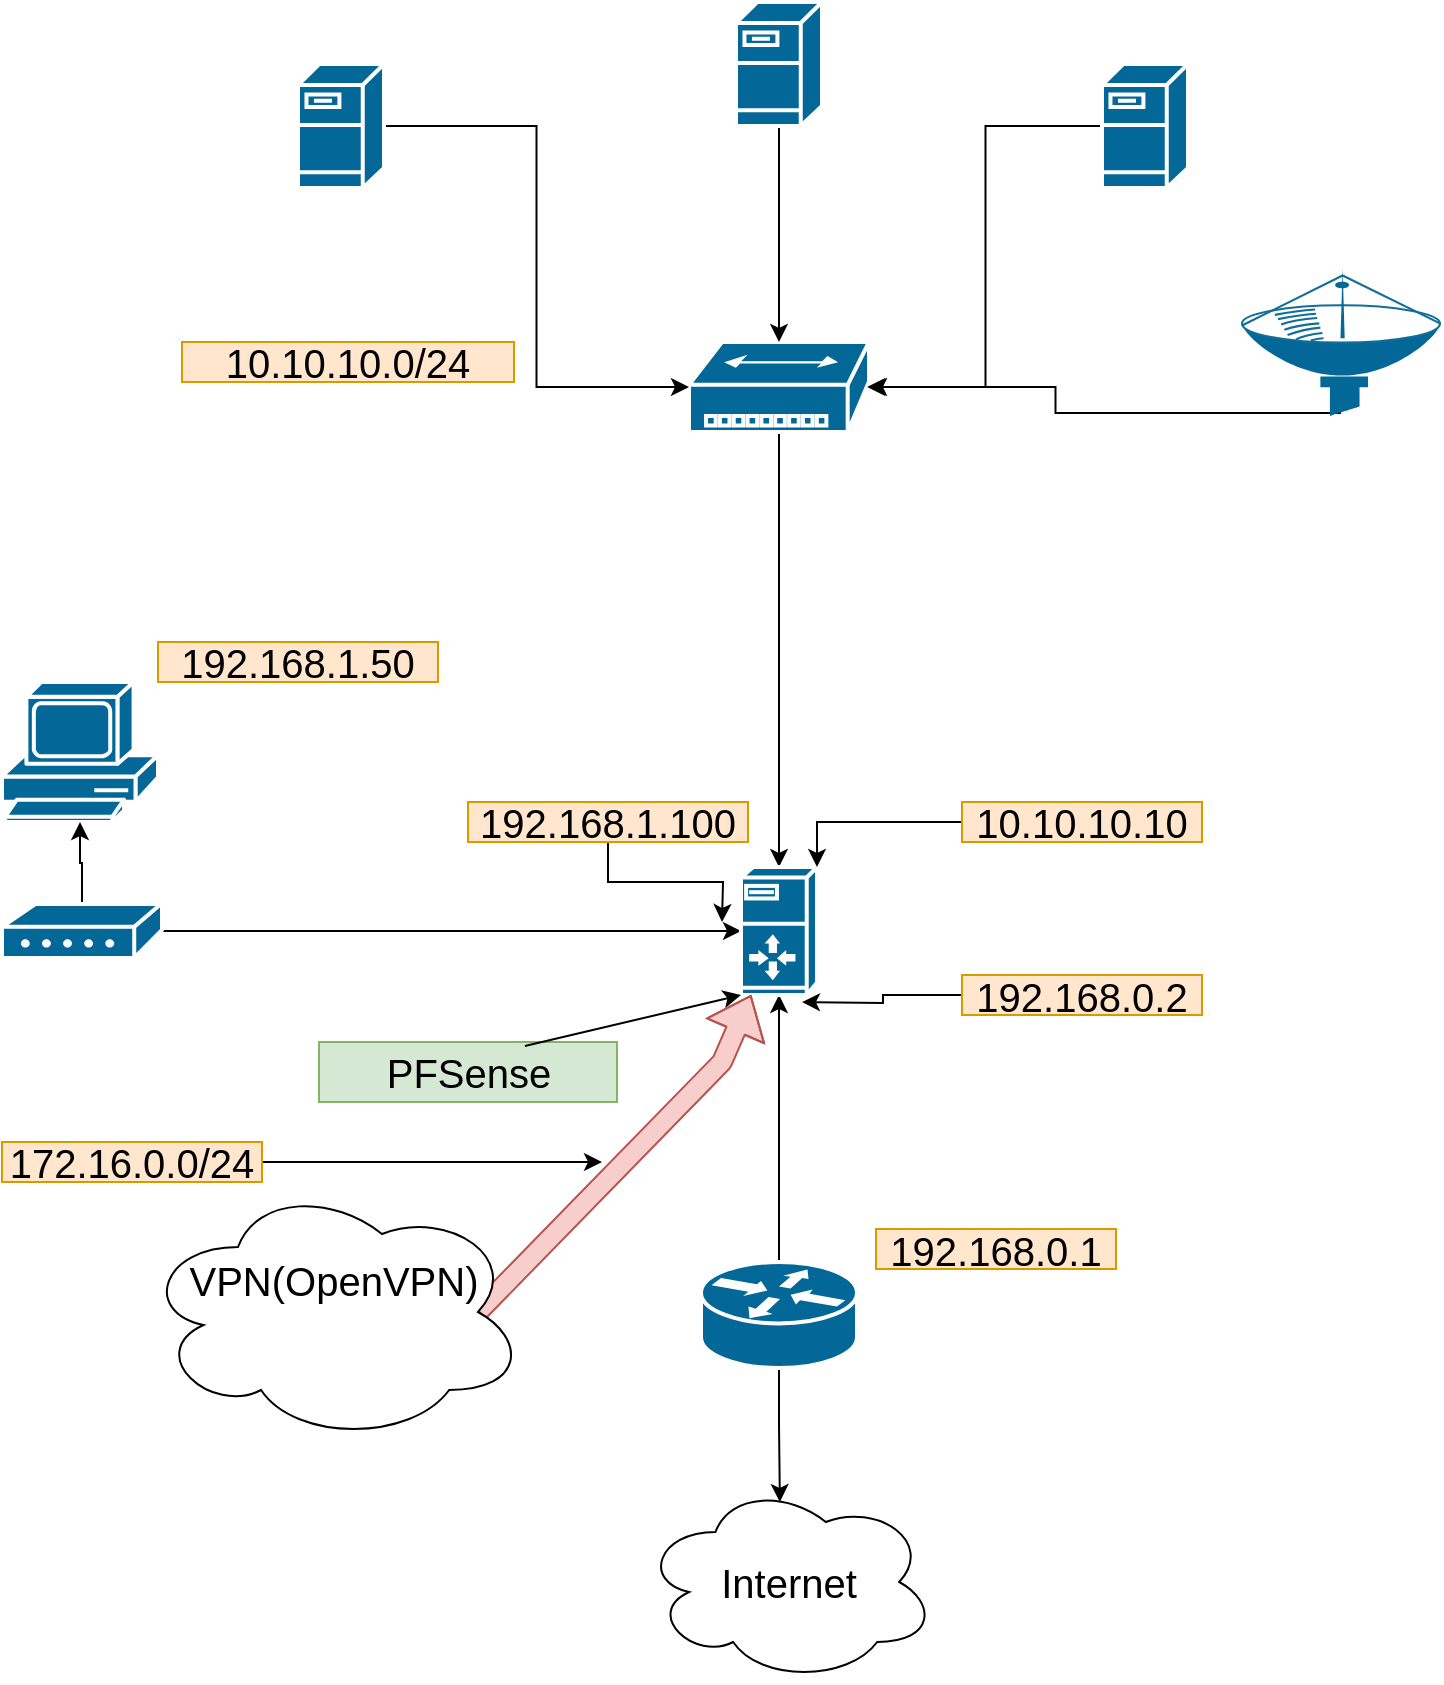 <mxfile version="12.1.0" type="github" pages="1"><diagram id="z3nB3-CVnNLrTgpWO6LH" name="Page-1"><mxGraphModel dx="1315" dy="1035" grid="1" gridSize="10" guides="1" tooltips="1" connect="1" arrows="1" fold="1" page="1" pageScale="1" pageWidth="827" pageHeight="1169" math="0" shadow="0"><root><mxCell id="0"/><mxCell id="1" parent="0"/><mxCell id="9zyVkoGVUjNl_GkDThW4-1" value="" style="shape=mxgraph.cisco.computers_and_peripherals.pc;html=1;pointerEvents=1;dashed=0;fillColor=#036897;strokeColor=#ffffff;strokeWidth=2;verticalLabelPosition=bottom;verticalAlign=top;align=center;outlineConnect=0;" vertex="1" parent="1"><mxGeometry x="40" y="390" width="78" height="70" as="geometry"/></mxCell><mxCell id="9zyVkoGVUjNl_GkDThW4-30" style="edgeStyle=orthogonalEdgeStyle;rounded=0;orthogonalLoop=1;jettySize=auto;html=1;entryX=0.5;entryY=0;entryDx=0;entryDy=0;entryPerimeter=0;fontSize=20;" edge="1" parent="1" source="9zyVkoGVUjNl_GkDThW4-3" target="9zyVkoGVUjNl_GkDThW4-24"><mxGeometry relative="1" as="geometry"/></mxCell><mxCell id="9zyVkoGVUjNl_GkDThW4-3" value="" style="shape=mxgraph.cisco.hubs_and_gateways.small_hub;html=1;pointerEvents=1;dashed=0;fillColor=#036897;strokeColor=#ffffff;strokeWidth=2;verticalLabelPosition=bottom;verticalAlign=top;align=center;outlineConnect=0;" vertex="1" parent="1"><mxGeometry x="383.5" y="220" width="90" height="45" as="geometry"/></mxCell><mxCell id="9zyVkoGVUjNl_GkDThW4-12" style="edgeStyle=orthogonalEdgeStyle;rounded=0;orthogonalLoop=1;jettySize=auto;html=1;" edge="1" parent="1" source="9zyVkoGVUjNl_GkDThW4-4" target="9zyVkoGVUjNl_GkDThW4-1"><mxGeometry relative="1" as="geometry"/></mxCell><mxCell id="9zyVkoGVUjNl_GkDThW4-29" style="edgeStyle=orthogonalEdgeStyle;rounded=0;orthogonalLoop=1;jettySize=auto;html=1;fontSize=20;entryX=0;entryY=0.5;entryDx=0;entryDy=0;entryPerimeter=0;" edge="1" parent="1" source="9zyVkoGVUjNl_GkDThW4-4" target="9zyVkoGVUjNl_GkDThW4-24"><mxGeometry relative="1" as="geometry"><mxPoint x="390" y="514.5" as="targetPoint"/></mxGeometry></mxCell><mxCell id="9zyVkoGVUjNl_GkDThW4-4" value="" style="shape=mxgraph.cisco.modems_and_phones.modem;html=1;pointerEvents=1;dashed=0;fillColor=#036897;strokeColor=#ffffff;strokeWidth=2;verticalLabelPosition=bottom;verticalAlign=top;align=center;outlineConnect=0;" vertex="1" parent="1"><mxGeometry x="40" y="501" width="80" height="27" as="geometry"/></mxCell><mxCell id="9zyVkoGVUjNl_GkDThW4-9" style="edgeStyle=orthogonalEdgeStyle;rounded=0;orthogonalLoop=1;jettySize=auto;html=1;entryX=0;entryY=0.5;entryDx=0;entryDy=0;entryPerimeter=0;" edge="1" parent="1" source="9zyVkoGVUjNl_GkDThW4-5" target="9zyVkoGVUjNl_GkDThW4-3"><mxGeometry relative="1" as="geometry"/></mxCell><mxCell id="9zyVkoGVUjNl_GkDThW4-5" value="" style="shape=mxgraph.cisco.servers.fileserver;html=1;pointerEvents=1;dashed=0;fillColor=#036897;strokeColor=#ffffff;strokeWidth=2;verticalLabelPosition=bottom;verticalAlign=top;align=center;outlineConnect=0;" vertex="1" parent="1"><mxGeometry x="188" y="81" width="43" height="62" as="geometry"/></mxCell><mxCell id="9zyVkoGVUjNl_GkDThW4-10" style="edgeStyle=orthogonalEdgeStyle;rounded=0;orthogonalLoop=1;jettySize=auto;html=1;entryX=0.5;entryY=0;entryDx=0;entryDy=0;entryPerimeter=0;" edge="1" parent="1" source="9zyVkoGVUjNl_GkDThW4-6" target="9zyVkoGVUjNl_GkDThW4-3"><mxGeometry relative="1" as="geometry"/></mxCell><mxCell id="9zyVkoGVUjNl_GkDThW4-6" value="" style="shape=mxgraph.cisco.servers.fileserver;html=1;pointerEvents=1;dashed=0;fillColor=#036897;strokeColor=#ffffff;strokeWidth=2;verticalLabelPosition=bottom;verticalAlign=top;align=center;outlineConnect=0;" vertex="1" parent="1"><mxGeometry x="407" y="50" width="43" height="62" as="geometry"/></mxCell><mxCell id="9zyVkoGVUjNl_GkDThW4-11" style="edgeStyle=orthogonalEdgeStyle;rounded=0;orthogonalLoop=1;jettySize=auto;html=1;entryX=0.99;entryY=0.5;entryDx=0;entryDy=0;entryPerimeter=0;" edge="1" parent="1" source="9zyVkoGVUjNl_GkDThW4-7" target="9zyVkoGVUjNl_GkDThW4-3"><mxGeometry relative="1" as="geometry"/></mxCell><mxCell id="9zyVkoGVUjNl_GkDThW4-7" value="" style="shape=mxgraph.cisco.servers.fileserver;html=1;pointerEvents=1;dashed=0;fillColor=#036897;strokeColor=#ffffff;strokeWidth=2;verticalLabelPosition=bottom;verticalAlign=top;align=center;outlineConnect=0;" vertex="1" parent="1"><mxGeometry x="590" y="81" width="43" height="62" as="geometry"/></mxCell><mxCell id="9zyVkoGVUjNl_GkDThW4-27" style="edgeStyle=orthogonalEdgeStyle;rounded=0;orthogonalLoop=1;jettySize=auto;html=1;entryX=0.5;entryY=1;entryDx=0;entryDy=0;entryPerimeter=0;fontSize=20;" edge="1" parent="1" source="9zyVkoGVUjNl_GkDThW4-14" target="9zyVkoGVUjNl_GkDThW4-24"><mxGeometry relative="1" as="geometry"/></mxCell><mxCell id="9zyVkoGVUjNl_GkDThW4-28" style="edgeStyle=orthogonalEdgeStyle;rounded=0;orthogonalLoop=1;jettySize=auto;html=1;exitX=0.5;exitY=1;exitDx=0;exitDy=0;exitPerimeter=0;entryX=0.469;entryY=0.1;entryDx=0;entryDy=0;entryPerimeter=0;fontSize=20;" edge="1" parent="1" source="9zyVkoGVUjNl_GkDThW4-14" target="9zyVkoGVUjNl_GkDThW4-17"><mxGeometry relative="1" as="geometry"/></mxCell><mxCell id="9zyVkoGVUjNl_GkDThW4-14" value="" style="shape=mxgraph.cisco.routers.router;html=1;pointerEvents=1;dashed=0;fillColor=#036897;strokeColor=#ffffff;strokeWidth=2;verticalLabelPosition=bottom;verticalAlign=top;align=center;outlineConnect=0;" vertex="1" parent="1"><mxGeometry x="389.5" y="680" width="78" height="53" as="geometry"/></mxCell><mxCell id="9zyVkoGVUjNl_GkDThW4-16" value="10.10.10.0/24" style="text;html=1;strokeColor=#d79b00;fillColor=#ffe6cc;align=center;verticalAlign=middle;whiteSpace=wrap;rounded=0;fontSize=20;" vertex="1" parent="1"><mxGeometry x="130" y="220" width="166" height="20" as="geometry"/></mxCell><mxCell id="9zyVkoGVUjNl_GkDThW4-17" value="" style="ellipse;shape=cloud;whiteSpace=wrap;html=1;" vertex="1" parent="1"><mxGeometry x="360" y="790" width="147" height="100" as="geometry"/></mxCell><mxCell id="9zyVkoGVUjNl_GkDThW4-26" style="edgeStyle=orthogonalEdgeStyle;rounded=0;orthogonalLoop=1;jettySize=auto;html=1;exitX=0.5;exitY=0.98;exitDx=0;exitDy=0;exitPerimeter=0;fontSize=20;" edge="1" parent="1" source="9zyVkoGVUjNl_GkDThW4-19" target="9zyVkoGVUjNl_GkDThW4-3"><mxGeometry relative="1" as="geometry"><mxPoint x="490" y="300" as="targetPoint"/></mxGeometry></mxCell><mxCell id="9zyVkoGVUjNl_GkDThW4-19" value="" style="shape=mxgraph.cisco.wireless.satellite_dish;html=1;pointerEvents=1;dashed=0;fillColor=#036897;strokeColor=#ffffff;strokeWidth=2;verticalLabelPosition=bottom;verticalAlign=top;align=center;outlineConnect=0;" vertex="1" parent="1"><mxGeometry x="660" y="183" width="99" height="74" as="geometry"/></mxCell><mxCell id="9zyVkoGVUjNl_GkDThW4-21" value="Internet" style="text;html=1;align=center;verticalAlign=middle;whiteSpace=wrap;rounded=0;fontSize=20;" vertex="1" parent="1"><mxGeometry x="390" y="830" width="87" height="20" as="geometry"/></mxCell><mxCell id="9zyVkoGVUjNl_GkDThW4-22" value="192.168.0.1" style="text;html=1;strokeColor=#d79b00;fillColor=#ffe6cc;align=center;verticalAlign=middle;whiteSpace=wrap;rounded=0;fontSize=20;" vertex="1" parent="1"><mxGeometry x="477" y="663.5" width="120" height="20" as="geometry"/></mxCell><mxCell id="9zyVkoGVUjNl_GkDThW4-34" style="edgeStyle=orthogonalEdgeStyle;rounded=0;orthogonalLoop=1;jettySize=auto;html=1;fontSize=20;" edge="1" parent="1" source="9zyVkoGVUjNl_GkDThW4-23"><mxGeometry relative="1" as="geometry"><mxPoint x="400" y="510" as="targetPoint"/></mxGeometry></mxCell><mxCell id="9zyVkoGVUjNl_GkDThW4-23" value="192.168.1.100" style="text;html=1;strokeColor=#d79b00;fillColor=#ffe6cc;align=center;verticalAlign=middle;whiteSpace=wrap;rounded=0;fontSize=20;" vertex="1" parent="1"><mxGeometry x="273" y="450" width="140" height="20" as="geometry"/></mxCell><mxCell id="9zyVkoGVUjNl_GkDThW4-24" value="" style="shape=mxgraph.cisco.servers.server_with_router;html=1;pointerEvents=1;dashed=0;fillColor=#036897;strokeColor=#ffffff;strokeWidth=2;verticalLabelPosition=bottom;verticalAlign=top;align=center;outlineConnect=0;fontSize=20;" vertex="1" parent="1"><mxGeometry x="409.5" y="482.5" width="38" height="64" as="geometry"/></mxCell><mxCell id="9zyVkoGVUjNl_GkDThW4-31" value="PFSense " style="text;html=1;strokeColor=#82b366;fillColor=#d5e8d4;align=center;verticalAlign=middle;whiteSpace=wrap;rounded=0;fontSize=20;" vertex="1" parent="1"><mxGeometry x="198.5" y="570" width="149" height="30" as="geometry"/></mxCell><mxCell id="9zyVkoGVUjNl_GkDThW4-32" value="" style="endArrow=classic;html=1;fontSize=20;entryX=0;entryY=1;entryDx=0;entryDy=0;entryPerimeter=0;exitX=0.691;exitY=0.067;exitDx=0;exitDy=0;exitPerimeter=0;" edge="1" parent="1" source="9zyVkoGVUjNl_GkDThW4-31" target="9zyVkoGVUjNl_GkDThW4-24"><mxGeometry width="50" height="50" relative="1" as="geometry"><mxPoint x="40" y="960" as="sourcePoint"/><mxPoint x="90" y="910" as="targetPoint"/></mxGeometry></mxCell><mxCell id="9zyVkoGVUjNl_GkDThW4-35" style="edgeStyle=orthogonalEdgeStyle;rounded=0;orthogonalLoop=1;jettySize=auto;html=1;entryX=1;entryY=0;entryDx=0;entryDy=0;entryPerimeter=0;fontSize=20;" edge="1" parent="1" source="9zyVkoGVUjNl_GkDThW4-33" target="9zyVkoGVUjNl_GkDThW4-24"><mxGeometry relative="1" as="geometry"/></mxCell><mxCell id="9zyVkoGVUjNl_GkDThW4-33" value="10.10.10.10" style="text;html=1;strokeColor=#d79b00;fillColor=#ffe6cc;align=center;verticalAlign=middle;whiteSpace=wrap;rounded=0;fontSize=20;" vertex="1" parent="1"><mxGeometry x="520" y="450" width="120" height="20" as="geometry"/></mxCell><mxCell id="9zyVkoGVUjNl_GkDThW4-36" value="192.168.1.50" style="text;html=1;strokeColor=#d79b00;fillColor=#ffe6cc;align=center;verticalAlign=middle;whiteSpace=wrap;rounded=0;fontSize=20;" vertex="1" parent="1"><mxGeometry x="118" y="370" width="140" height="20" as="geometry"/></mxCell><mxCell id="9zyVkoGVUjNl_GkDThW4-39" style="edgeStyle=orthogonalEdgeStyle;rounded=0;orthogonalLoop=1;jettySize=auto;html=1;fontSize=20;" edge="1" parent="1" source="9zyVkoGVUjNl_GkDThW4-38"><mxGeometry relative="1" as="geometry"><mxPoint x="440" y="550" as="targetPoint"/></mxGeometry></mxCell><mxCell id="9zyVkoGVUjNl_GkDThW4-38" value="192.168.0.2" style="text;html=1;strokeColor=#d79b00;fillColor=#ffe6cc;align=center;verticalAlign=middle;whiteSpace=wrap;rounded=0;fontSize=20;" vertex="1" parent="1"><mxGeometry x="520" y="536.5" width="120" height="20" as="geometry"/></mxCell><mxCell id="9zyVkoGVUjNl_GkDThW4-43" value="" style="shape=flexArrow;endArrow=classic;html=1;fontSize=20;fillColor=#f8cecc;strokeColor=#b85450;exitX=0.875;exitY=0.5;exitDx=0;exitDy=0;exitPerimeter=0;" edge="1" parent="1" source="9zyVkoGVUjNl_GkDThW4-40" target="9zyVkoGVUjNl_GkDThW4-24"><mxGeometry width="50" height="50" relative="1" as="geometry"><mxPoint x="220" y="730" as="sourcePoint"/><mxPoint x="90" y="910" as="targetPoint"/><Array as="points"><mxPoint x="400" y="580"/></Array></mxGeometry></mxCell><mxCell id="9zyVkoGVUjNl_GkDThW4-40" value="" style="ellipse;shape=cloud;whiteSpace=wrap;html=1;fontSize=20;" vertex="1" parent="1"><mxGeometry x="110" y="640" width="192" height="130" as="geometry"/></mxCell><mxCell id="9zyVkoGVUjNl_GkDThW4-41" value="VPN(OpenVPN)" style="text;html=1;strokeColor=none;fillColor=none;align=center;verticalAlign=middle;whiteSpace=wrap;rounded=0;fontSize=20;" vertex="1" parent="1"><mxGeometry x="151" y="680" width="110" height="17" as="geometry"/></mxCell><mxCell id="9zyVkoGVUjNl_GkDThW4-50" style="edgeStyle=orthogonalEdgeStyle;rounded=0;orthogonalLoop=1;jettySize=auto;html=1;fontSize=20;" edge="1" parent="1" source="9zyVkoGVUjNl_GkDThW4-44"><mxGeometry relative="1" as="geometry"><mxPoint x="340" y="630" as="targetPoint"/></mxGeometry></mxCell><mxCell id="9zyVkoGVUjNl_GkDThW4-44" value="172.16.0.0/24" style="text;html=1;strokeColor=#d79b00;fillColor=#ffe6cc;align=center;verticalAlign=middle;whiteSpace=wrap;rounded=0;fontSize=20;" vertex="1" parent="1"><mxGeometry x="40" y="620" width="130" height="20" as="geometry"/></mxCell><mxCell id="9zyVkoGVUjNl_GkDThW4-45" style="edgeStyle=orthogonalEdgeStyle;rounded=0;orthogonalLoop=1;jettySize=auto;html=1;exitX=0.5;exitY=1;exitDx=0;exitDy=0;fontSize=20;" edge="1" parent="1" source="9zyVkoGVUjNl_GkDThW4-41" target="9zyVkoGVUjNl_GkDThW4-41"><mxGeometry relative="1" as="geometry"/></mxCell></root></mxGraphModel></diagram></mxfile>